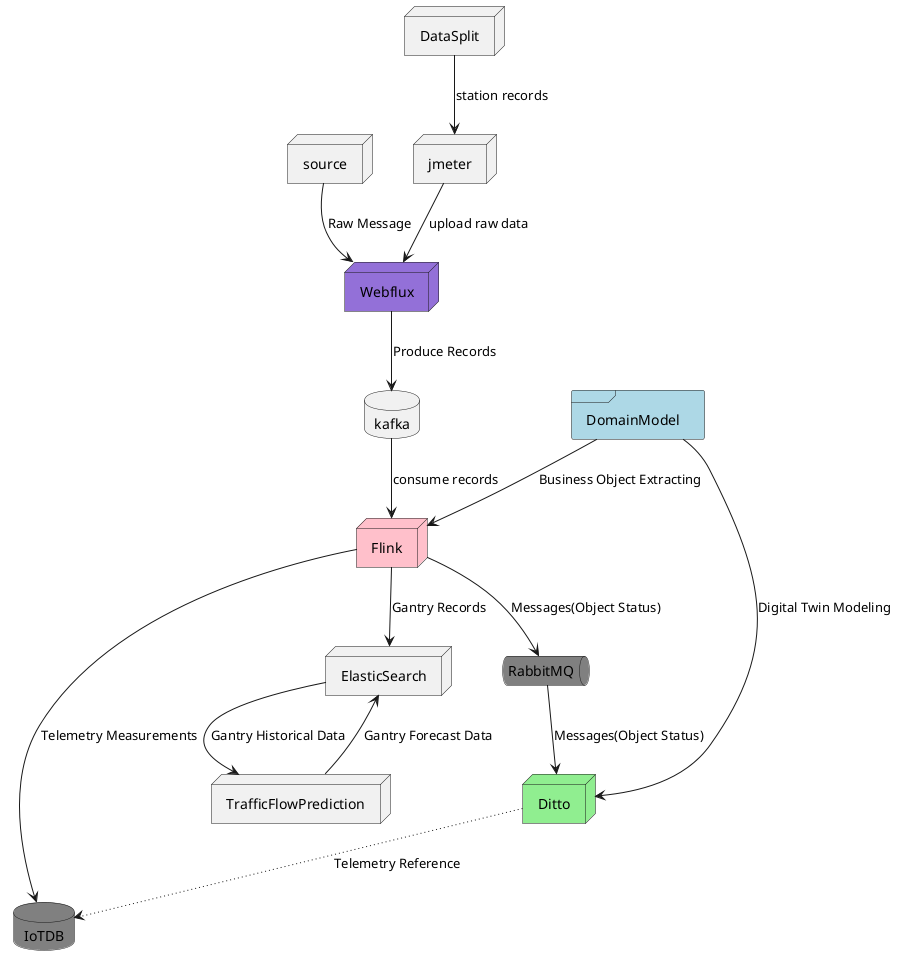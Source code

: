 @startuml
' left to right direction
top to bottom direction

frame DomainModel #lightblue
node source
node jmeter
node DataSplit
node Webflux #mediumpurple
database kafka
node Flink #pink
node ElasticSearch 
database IoTDB #grey
queue RabbitMQ #grey
node Ditto #lightgreen
node TrafficFlowPrediction

DomainModel -[plain]-> Flink   :Business Object Extracting
DomainModel --> Ditto   :Digital Twin Modeling
DataSplit --> jmeter    :station records
jmeter --> Webflux  :upload raw data

source --> Webflux      :Raw Message
Webflux --> kafka       :Produce Records

kafka --> Flink :consume records
Flink --> RabbitMQ      :Messages(Object Status)
Flink --> IoTDB         :Telemetry Measurements
Flink --> ElasticSearch :Gantry Records
ElasticSearch --> TrafficFlowPrediction :Gantry Historical Data
TrafficFlowPrediction -->ElasticSearch  :Gantry Forecast Data
RabbitMQ --> Ditto      :Messages(Object Status)
Ditto -[dotted]-> IoTDB :Telemetry Reference
@enduml

